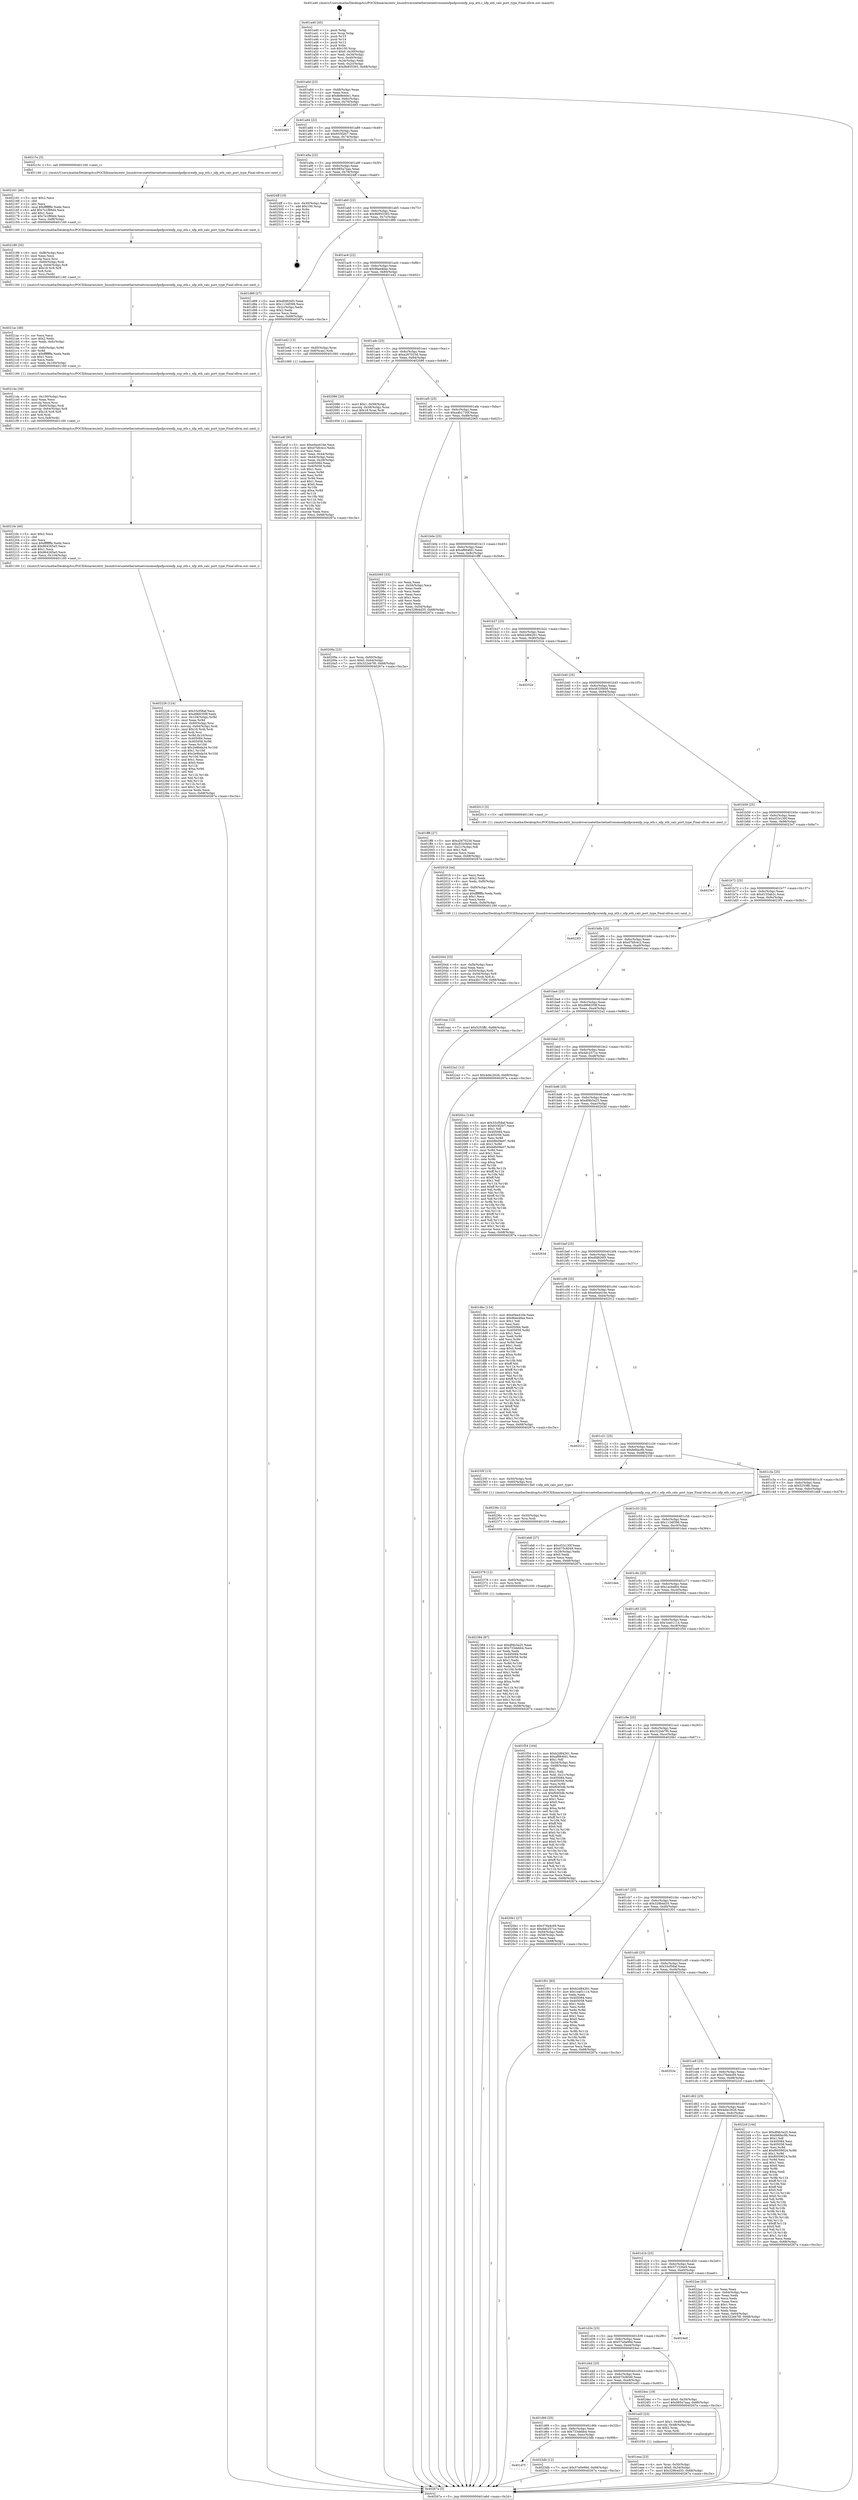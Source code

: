 digraph "0x401a40" {
  label = "0x401a40 (/mnt/c/Users/mathe/Desktop/tcc/POCII/binaries/extr_linuxdriversnetethernetnetronomenfpnfpcorenfp_nsp_eth.c_nfp_eth_calc_port_type_Final-ollvm.out::main(0))"
  labelloc = "t"
  node[shape=record]

  Entry [label="",width=0.3,height=0.3,shape=circle,fillcolor=black,style=filled]
  "0x401a6d" [label="{
     0x401a6d [23]\l
     | [instrs]\l
     &nbsp;&nbsp;0x401a6d \<+3\>: mov -0x68(%rbp),%eax\l
     &nbsp;&nbsp;0x401a70 \<+2\>: mov %eax,%ecx\l
     &nbsp;&nbsp;0x401a72 \<+6\>: sub $0x8e9e40e1,%ecx\l
     &nbsp;&nbsp;0x401a78 \<+3\>: mov %eax,-0x6c(%rbp)\l
     &nbsp;&nbsp;0x401a7b \<+3\>: mov %ecx,-0x70(%rbp)\l
     &nbsp;&nbsp;0x401a7e \<+6\>: je 0000000000402483 \<main+0xa43\>\l
  }"]
  "0x402483" [label="{
     0x402483\l
  }", style=dashed]
  "0x401a84" [label="{
     0x401a84 [22]\l
     | [instrs]\l
     &nbsp;&nbsp;0x401a84 \<+5\>: jmp 0000000000401a89 \<main+0x49\>\l
     &nbsp;&nbsp;0x401a89 \<+3\>: mov -0x6c(%rbp),%eax\l
     &nbsp;&nbsp;0x401a8c \<+5\>: sub $0x933f2fc7,%eax\l
     &nbsp;&nbsp;0x401a91 \<+3\>: mov %eax,-0x74(%rbp)\l
     &nbsp;&nbsp;0x401a94 \<+6\>: je 000000000040215c \<main+0x71c\>\l
  }"]
  Exit [label="",width=0.3,height=0.3,shape=circle,fillcolor=black,style=filled,peripheries=2]
  "0x40215c" [label="{
     0x40215c [5]\l
     | [instrs]\l
     &nbsp;&nbsp;0x40215c \<+5\>: call 0000000000401160 \<next_i\>\l
     | [calls]\l
     &nbsp;&nbsp;0x401160 \{1\} (/mnt/c/Users/mathe/Desktop/tcc/POCII/binaries/extr_linuxdriversnetethernetnetronomenfpnfpcorenfp_nsp_eth.c_nfp_eth_calc_port_type_Final-ollvm.out::next_i)\l
  }"]
  "0x401a9a" [label="{
     0x401a9a [22]\l
     | [instrs]\l
     &nbsp;&nbsp;0x401a9a \<+5\>: jmp 0000000000401a9f \<main+0x5f\>\l
     &nbsp;&nbsp;0x401a9f \<+3\>: mov -0x6c(%rbp),%eax\l
     &nbsp;&nbsp;0x401aa2 \<+5\>: sub $0x985a7aaa,%eax\l
     &nbsp;&nbsp;0x401aa7 \<+3\>: mov %eax,-0x78(%rbp)\l
     &nbsp;&nbsp;0x401aaa \<+6\>: je 00000000004024ff \<main+0xabf\>\l
  }"]
  "0x401d7f" [label="{
     0x401d7f\l
  }", style=dashed]
  "0x4024ff" [label="{
     0x4024ff [19]\l
     | [instrs]\l
     &nbsp;&nbsp;0x4024ff \<+3\>: mov -0x30(%rbp),%eax\l
     &nbsp;&nbsp;0x402502 \<+7\>: add $0x100,%rsp\l
     &nbsp;&nbsp;0x402509 \<+1\>: pop %rbx\l
     &nbsp;&nbsp;0x40250a \<+2\>: pop %r12\l
     &nbsp;&nbsp;0x40250c \<+2\>: pop %r14\l
     &nbsp;&nbsp;0x40250e \<+2\>: pop %r15\l
     &nbsp;&nbsp;0x402510 \<+1\>: pop %rbp\l
     &nbsp;&nbsp;0x402511 \<+1\>: ret\l
  }"]
  "0x401ab0" [label="{
     0x401ab0 [22]\l
     | [instrs]\l
     &nbsp;&nbsp;0x401ab0 \<+5\>: jmp 0000000000401ab5 \<main+0x75\>\l
     &nbsp;&nbsp;0x401ab5 \<+3\>: mov -0x6c(%rbp),%eax\l
     &nbsp;&nbsp;0x401ab8 \<+5\>: sub $0x9b855393,%eax\l
     &nbsp;&nbsp;0x401abd \<+3\>: mov %eax,-0x7c(%rbp)\l
     &nbsp;&nbsp;0x401ac0 \<+6\>: je 0000000000401d89 \<main+0x349\>\l
  }"]
  "0x4023db" [label="{
     0x4023db [12]\l
     | [instrs]\l
     &nbsp;&nbsp;0x4023db \<+7\>: movl $0x57e0e99d,-0x68(%rbp)\l
     &nbsp;&nbsp;0x4023e2 \<+5\>: jmp 000000000040267a \<main+0xc3a\>\l
  }"]
  "0x401d89" [label="{
     0x401d89 [27]\l
     | [instrs]\l
     &nbsp;&nbsp;0x401d89 \<+5\>: mov $0xdfd826f3,%eax\l
     &nbsp;&nbsp;0x401d8e \<+5\>: mov $0x1134f396,%ecx\l
     &nbsp;&nbsp;0x401d93 \<+3\>: mov -0x2c(%rbp),%edx\l
     &nbsp;&nbsp;0x401d96 \<+3\>: cmp $0x2,%edx\l
     &nbsp;&nbsp;0x401d99 \<+3\>: cmovne %ecx,%eax\l
     &nbsp;&nbsp;0x401d9c \<+3\>: mov %eax,-0x68(%rbp)\l
     &nbsp;&nbsp;0x401d9f \<+5\>: jmp 000000000040267a \<main+0xc3a\>\l
  }"]
  "0x401ac6" [label="{
     0x401ac6 [22]\l
     | [instrs]\l
     &nbsp;&nbsp;0x401ac6 \<+5\>: jmp 0000000000401acb \<main+0x8b\>\l
     &nbsp;&nbsp;0x401acb \<+3\>: mov -0x6c(%rbp),%eax\l
     &nbsp;&nbsp;0x401ace \<+5\>: sub $0x9bee4faa,%eax\l
     &nbsp;&nbsp;0x401ad3 \<+3\>: mov %eax,-0x80(%rbp)\l
     &nbsp;&nbsp;0x401ad6 \<+6\>: je 0000000000401e42 \<main+0x402\>\l
  }"]
  "0x40267a" [label="{
     0x40267a [5]\l
     | [instrs]\l
     &nbsp;&nbsp;0x40267a \<+5\>: jmp 0000000000401a6d \<main+0x2d\>\l
  }"]
  "0x401a40" [label="{
     0x401a40 [45]\l
     | [instrs]\l
     &nbsp;&nbsp;0x401a40 \<+1\>: push %rbp\l
     &nbsp;&nbsp;0x401a41 \<+3\>: mov %rsp,%rbp\l
     &nbsp;&nbsp;0x401a44 \<+2\>: push %r15\l
     &nbsp;&nbsp;0x401a46 \<+2\>: push %r14\l
     &nbsp;&nbsp;0x401a48 \<+2\>: push %r12\l
     &nbsp;&nbsp;0x401a4a \<+1\>: push %rbx\l
     &nbsp;&nbsp;0x401a4b \<+7\>: sub $0x100,%rsp\l
     &nbsp;&nbsp;0x401a52 \<+7\>: movl $0x0,-0x30(%rbp)\l
     &nbsp;&nbsp;0x401a59 \<+3\>: mov %edi,-0x34(%rbp)\l
     &nbsp;&nbsp;0x401a5c \<+4\>: mov %rsi,-0x40(%rbp)\l
     &nbsp;&nbsp;0x401a60 \<+3\>: mov -0x34(%rbp),%edi\l
     &nbsp;&nbsp;0x401a63 \<+3\>: mov %edi,-0x2c(%rbp)\l
     &nbsp;&nbsp;0x401a66 \<+7\>: movl $0x9b855393,-0x68(%rbp)\l
  }"]
  "0x402384" [label="{
     0x402384 [87]\l
     | [instrs]\l
     &nbsp;&nbsp;0x402384 \<+5\>: mov $0xdf4b3a25,%eax\l
     &nbsp;&nbsp;0x402389 \<+5\>: mov $0x733debb4,%ecx\l
     &nbsp;&nbsp;0x40238e \<+2\>: xor %edx,%edx\l
     &nbsp;&nbsp;0x402390 \<+8\>: mov 0x405084,%r8d\l
     &nbsp;&nbsp;0x402398 \<+8\>: mov 0x405058,%r9d\l
     &nbsp;&nbsp;0x4023a0 \<+3\>: sub $0x1,%edx\l
     &nbsp;&nbsp;0x4023a3 \<+3\>: mov %r8d,%r10d\l
     &nbsp;&nbsp;0x4023a6 \<+3\>: add %edx,%r10d\l
     &nbsp;&nbsp;0x4023a9 \<+4\>: imul %r10d,%r8d\l
     &nbsp;&nbsp;0x4023ad \<+4\>: and $0x1,%r8d\l
     &nbsp;&nbsp;0x4023b1 \<+4\>: cmp $0x0,%r8d\l
     &nbsp;&nbsp;0x4023b5 \<+4\>: sete %r11b\l
     &nbsp;&nbsp;0x4023b9 \<+4\>: cmp $0xa,%r9d\l
     &nbsp;&nbsp;0x4023bd \<+3\>: setl %bl\l
     &nbsp;&nbsp;0x4023c0 \<+3\>: mov %r11b,%r14b\l
     &nbsp;&nbsp;0x4023c3 \<+3\>: and %bl,%r14b\l
     &nbsp;&nbsp;0x4023c6 \<+3\>: xor %bl,%r11b\l
     &nbsp;&nbsp;0x4023c9 \<+3\>: or %r11b,%r14b\l
     &nbsp;&nbsp;0x4023cc \<+4\>: test $0x1,%r14b\l
     &nbsp;&nbsp;0x4023d0 \<+3\>: cmovne %ecx,%eax\l
     &nbsp;&nbsp;0x4023d3 \<+3\>: mov %eax,-0x68(%rbp)\l
     &nbsp;&nbsp;0x4023d6 \<+5\>: jmp 000000000040267a \<main+0xc3a\>\l
  }"]
  "0x401e42" [label="{
     0x401e42 [13]\l
     | [instrs]\l
     &nbsp;&nbsp;0x401e42 \<+4\>: mov -0x40(%rbp),%rax\l
     &nbsp;&nbsp;0x401e46 \<+4\>: mov 0x8(%rax),%rdi\l
     &nbsp;&nbsp;0x401e4a \<+5\>: call 0000000000401060 \<atoi@plt\>\l
     | [calls]\l
     &nbsp;&nbsp;0x401060 \{1\} (unknown)\l
  }"]
  "0x401adc" [label="{
     0x401adc [25]\l
     | [instrs]\l
     &nbsp;&nbsp;0x401adc \<+5\>: jmp 0000000000401ae1 \<main+0xa1\>\l
     &nbsp;&nbsp;0x401ae1 \<+3\>: mov -0x6c(%rbp),%eax\l
     &nbsp;&nbsp;0x401ae4 \<+5\>: sub $0xa267023d,%eax\l
     &nbsp;&nbsp;0x401ae9 \<+6\>: mov %eax,-0x84(%rbp)\l
     &nbsp;&nbsp;0x401aef \<+6\>: je 0000000000402086 \<main+0x646\>\l
  }"]
  "0x402378" [label="{
     0x402378 [12]\l
     | [instrs]\l
     &nbsp;&nbsp;0x402378 \<+4\>: mov -0x60(%rbp),%rsi\l
     &nbsp;&nbsp;0x40237c \<+3\>: mov %rsi,%rdi\l
     &nbsp;&nbsp;0x40237f \<+5\>: call 0000000000401030 \<free@plt\>\l
     | [calls]\l
     &nbsp;&nbsp;0x401030 \{1\} (unknown)\l
  }"]
  "0x402086" [label="{
     0x402086 [20]\l
     | [instrs]\l
     &nbsp;&nbsp;0x402086 \<+7\>: movl $0x1,-0x58(%rbp)\l
     &nbsp;&nbsp;0x40208d \<+4\>: movslq -0x58(%rbp),%rax\l
     &nbsp;&nbsp;0x402091 \<+4\>: imul $0x18,%rax,%rdi\l
     &nbsp;&nbsp;0x402095 \<+5\>: call 0000000000401050 \<malloc@plt\>\l
     | [calls]\l
     &nbsp;&nbsp;0x401050 \{1\} (unknown)\l
  }"]
  "0x401af5" [label="{
     0x401af5 [25]\l
     | [instrs]\l
     &nbsp;&nbsp;0x401af5 \<+5\>: jmp 0000000000401afa \<main+0xba\>\l
     &nbsp;&nbsp;0x401afa \<+3\>: mov -0x6c(%rbp),%eax\l
     &nbsp;&nbsp;0x401afd \<+5\>: sub $0xa4b1730f,%eax\l
     &nbsp;&nbsp;0x401b02 \<+6\>: mov %eax,-0x88(%rbp)\l
     &nbsp;&nbsp;0x401b08 \<+6\>: je 0000000000402065 \<main+0x625\>\l
  }"]
  "0x40236c" [label="{
     0x40236c [12]\l
     | [instrs]\l
     &nbsp;&nbsp;0x40236c \<+4\>: mov -0x50(%rbp),%rsi\l
     &nbsp;&nbsp;0x402370 \<+3\>: mov %rsi,%rdi\l
     &nbsp;&nbsp;0x402373 \<+5\>: call 0000000000401030 \<free@plt\>\l
     | [calls]\l
     &nbsp;&nbsp;0x401030 \{1\} (unknown)\l
  }"]
  "0x402065" [label="{
     0x402065 [33]\l
     | [instrs]\l
     &nbsp;&nbsp;0x402065 \<+2\>: xor %eax,%eax\l
     &nbsp;&nbsp;0x402067 \<+3\>: mov -0x54(%rbp),%ecx\l
     &nbsp;&nbsp;0x40206a \<+2\>: mov %eax,%edx\l
     &nbsp;&nbsp;0x40206c \<+2\>: sub %ecx,%edx\l
     &nbsp;&nbsp;0x40206e \<+2\>: mov %eax,%ecx\l
     &nbsp;&nbsp;0x402070 \<+3\>: sub $0x1,%ecx\l
     &nbsp;&nbsp;0x402073 \<+2\>: add %ecx,%edx\l
     &nbsp;&nbsp;0x402075 \<+2\>: sub %edx,%eax\l
     &nbsp;&nbsp;0x402077 \<+3\>: mov %eax,-0x54(%rbp)\l
     &nbsp;&nbsp;0x40207a \<+7\>: movl $0x329b4d35,-0x68(%rbp)\l
     &nbsp;&nbsp;0x402081 \<+5\>: jmp 000000000040267a \<main+0xc3a\>\l
  }"]
  "0x401b0e" [label="{
     0x401b0e [25]\l
     | [instrs]\l
     &nbsp;&nbsp;0x401b0e \<+5\>: jmp 0000000000401b13 \<main+0xd3\>\l
     &nbsp;&nbsp;0x401b13 \<+3\>: mov -0x6c(%rbp),%eax\l
     &nbsp;&nbsp;0x401b16 \<+5\>: sub $0xaf664fd1,%eax\l
     &nbsp;&nbsp;0x401b1b \<+6\>: mov %eax,-0x8c(%rbp)\l
     &nbsp;&nbsp;0x401b21 \<+6\>: je 0000000000401ff8 \<main+0x5b8\>\l
  }"]
  "0x402226" [label="{
     0x402226 [124]\l
     | [instrs]\l
     &nbsp;&nbsp;0x402226 \<+5\>: mov $0x33cf58af,%ecx\l
     &nbsp;&nbsp;0x40222b \<+5\>: mov $0xd966359f,%edx\l
     &nbsp;&nbsp;0x402230 \<+7\>: mov -0x104(%rbp),%r9d\l
     &nbsp;&nbsp;0x402237 \<+4\>: imul %eax,%r9d\l
     &nbsp;&nbsp;0x40223b \<+4\>: mov -0x60(%rbp),%rsi\l
     &nbsp;&nbsp;0x40223f \<+4\>: movslq -0x64(%rbp),%rdi\l
     &nbsp;&nbsp;0x402243 \<+4\>: imul $0x18,%rdi,%rdi\l
     &nbsp;&nbsp;0x402247 \<+3\>: add %rdi,%rsi\l
     &nbsp;&nbsp;0x40224a \<+4\>: mov %r9d,0x10(%rsi)\l
     &nbsp;&nbsp;0x40224e \<+7\>: mov 0x405084,%eax\l
     &nbsp;&nbsp;0x402255 \<+8\>: mov 0x405058,%r9d\l
     &nbsp;&nbsp;0x40225d \<+3\>: mov %eax,%r10d\l
     &nbsp;&nbsp;0x402260 \<+7\>: sub $0x2e9bda34,%r10d\l
     &nbsp;&nbsp;0x402267 \<+4\>: sub $0x1,%r10d\l
     &nbsp;&nbsp;0x40226b \<+7\>: add $0x2e9bda34,%r10d\l
     &nbsp;&nbsp;0x402272 \<+4\>: imul %r10d,%eax\l
     &nbsp;&nbsp;0x402276 \<+3\>: and $0x1,%eax\l
     &nbsp;&nbsp;0x402279 \<+3\>: cmp $0x0,%eax\l
     &nbsp;&nbsp;0x40227c \<+4\>: sete %r11b\l
     &nbsp;&nbsp;0x402280 \<+4\>: cmp $0xa,%r9d\l
     &nbsp;&nbsp;0x402284 \<+3\>: setl %bl\l
     &nbsp;&nbsp;0x402287 \<+3\>: mov %r11b,%r14b\l
     &nbsp;&nbsp;0x40228a \<+3\>: and %bl,%r14b\l
     &nbsp;&nbsp;0x40228d \<+3\>: xor %bl,%r11b\l
     &nbsp;&nbsp;0x402290 \<+3\>: or %r11b,%r14b\l
     &nbsp;&nbsp;0x402293 \<+4\>: test $0x1,%r14b\l
     &nbsp;&nbsp;0x402297 \<+3\>: cmovne %edx,%ecx\l
     &nbsp;&nbsp;0x40229a \<+3\>: mov %ecx,-0x68(%rbp)\l
     &nbsp;&nbsp;0x40229d \<+5\>: jmp 000000000040267a \<main+0xc3a\>\l
  }"]
  "0x401ff8" [label="{
     0x401ff8 [27]\l
     | [instrs]\l
     &nbsp;&nbsp;0x401ff8 \<+5\>: mov $0xa267023d,%eax\l
     &nbsp;&nbsp;0x401ffd \<+5\>: mov $0xc8320b0d,%ecx\l
     &nbsp;&nbsp;0x402002 \<+3\>: mov -0x21(%rbp),%dl\l
     &nbsp;&nbsp;0x402005 \<+3\>: test $0x1,%dl\l
     &nbsp;&nbsp;0x402008 \<+3\>: cmovne %ecx,%eax\l
     &nbsp;&nbsp;0x40200b \<+3\>: mov %eax,-0x68(%rbp)\l
     &nbsp;&nbsp;0x40200e \<+5\>: jmp 000000000040267a \<main+0xc3a\>\l
  }"]
  "0x401b27" [label="{
     0x401b27 [25]\l
     | [instrs]\l
     &nbsp;&nbsp;0x401b27 \<+5\>: jmp 0000000000401b2c \<main+0xec\>\l
     &nbsp;&nbsp;0x401b2c \<+3\>: mov -0x6c(%rbp),%eax\l
     &nbsp;&nbsp;0x401b2f \<+5\>: sub $0xb2d84261,%eax\l
     &nbsp;&nbsp;0x401b34 \<+6\>: mov %eax,-0x90(%rbp)\l
     &nbsp;&nbsp;0x401b3a \<+6\>: je 000000000040252e \<main+0xaee\>\l
  }"]
  "0x4021fe" [label="{
     0x4021fe [40]\l
     | [instrs]\l
     &nbsp;&nbsp;0x4021fe \<+5\>: mov $0x2,%ecx\l
     &nbsp;&nbsp;0x402203 \<+1\>: cltd\l
     &nbsp;&nbsp;0x402204 \<+2\>: idiv %ecx\l
     &nbsp;&nbsp;0x402206 \<+6\>: imul $0xfffffffe,%edx,%ecx\l
     &nbsp;&nbsp;0x40220c \<+6\>: add $0x964265a5,%ecx\l
     &nbsp;&nbsp;0x402212 \<+3\>: add $0x1,%ecx\l
     &nbsp;&nbsp;0x402215 \<+6\>: sub $0x964265a5,%ecx\l
     &nbsp;&nbsp;0x40221b \<+6\>: mov %ecx,-0x104(%rbp)\l
     &nbsp;&nbsp;0x402221 \<+5\>: call 0000000000401160 \<next_i\>\l
     | [calls]\l
     &nbsp;&nbsp;0x401160 \{1\} (/mnt/c/Users/mathe/Desktop/tcc/POCII/binaries/extr_linuxdriversnetethernetnetronomenfpnfpcorenfp_nsp_eth.c_nfp_eth_calc_port_type_Final-ollvm.out::next_i)\l
  }"]
  "0x40252e" [label="{
     0x40252e\l
  }", style=dashed]
  "0x401b40" [label="{
     0x401b40 [25]\l
     | [instrs]\l
     &nbsp;&nbsp;0x401b40 \<+5\>: jmp 0000000000401b45 \<main+0x105\>\l
     &nbsp;&nbsp;0x401b45 \<+3\>: mov -0x6c(%rbp),%eax\l
     &nbsp;&nbsp;0x401b48 \<+5\>: sub $0xc8320b0d,%eax\l
     &nbsp;&nbsp;0x401b4d \<+6\>: mov %eax,-0x94(%rbp)\l
     &nbsp;&nbsp;0x401b53 \<+6\>: je 0000000000402013 \<main+0x5d3\>\l
  }"]
  "0x4021da" [label="{
     0x4021da [36]\l
     | [instrs]\l
     &nbsp;&nbsp;0x4021da \<+6\>: mov -0x100(%rbp),%ecx\l
     &nbsp;&nbsp;0x4021e0 \<+3\>: imul %eax,%ecx\l
     &nbsp;&nbsp;0x4021e3 \<+3\>: movslq %ecx,%rsi\l
     &nbsp;&nbsp;0x4021e6 \<+4\>: mov -0x60(%rbp),%rdi\l
     &nbsp;&nbsp;0x4021ea \<+4\>: movslq -0x64(%rbp),%r8\l
     &nbsp;&nbsp;0x4021ee \<+4\>: imul $0x18,%r8,%r8\l
     &nbsp;&nbsp;0x4021f2 \<+3\>: add %r8,%rdi\l
     &nbsp;&nbsp;0x4021f5 \<+4\>: mov %rsi,0x8(%rdi)\l
     &nbsp;&nbsp;0x4021f9 \<+5\>: call 0000000000401160 \<next_i\>\l
     | [calls]\l
     &nbsp;&nbsp;0x401160 \{1\} (/mnt/c/Users/mathe/Desktop/tcc/POCII/binaries/extr_linuxdriversnetethernetnetronomenfpnfpcorenfp_nsp_eth.c_nfp_eth_calc_port_type_Final-ollvm.out::next_i)\l
  }"]
  "0x402013" [label="{
     0x402013 [5]\l
     | [instrs]\l
     &nbsp;&nbsp;0x402013 \<+5\>: call 0000000000401160 \<next_i\>\l
     | [calls]\l
     &nbsp;&nbsp;0x401160 \{1\} (/mnt/c/Users/mathe/Desktop/tcc/POCII/binaries/extr_linuxdriversnetethernetnetronomenfpnfpcorenfp_nsp_eth.c_nfp_eth_calc_port_type_Final-ollvm.out::next_i)\l
  }"]
  "0x401b59" [label="{
     0x401b59 [25]\l
     | [instrs]\l
     &nbsp;&nbsp;0x401b59 \<+5\>: jmp 0000000000401b5e \<main+0x11e\>\l
     &nbsp;&nbsp;0x401b5e \<+3\>: mov -0x6c(%rbp),%eax\l
     &nbsp;&nbsp;0x401b61 \<+5\>: sub $0xcf1b130f,%eax\l
     &nbsp;&nbsp;0x401b66 \<+6\>: mov %eax,-0x98(%rbp)\l
     &nbsp;&nbsp;0x401b6c \<+6\>: je 00000000004023e7 \<main+0x9a7\>\l
  }"]
  "0x4021ac" [label="{
     0x4021ac [46]\l
     | [instrs]\l
     &nbsp;&nbsp;0x4021ac \<+2\>: xor %ecx,%ecx\l
     &nbsp;&nbsp;0x4021ae \<+5\>: mov $0x2,%edx\l
     &nbsp;&nbsp;0x4021b3 \<+6\>: mov %edx,-0xfc(%rbp)\l
     &nbsp;&nbsp;0x4021b9 \<+1\>: cltd\l
     &nbsp;&nbsp;0x4021ba \<+7\>: mov -0xfc(%rbp),%r9d\l
     &nbsp;&nbsp;0x4021c1 \<+3\>: idiv %r9d\l
     &nbsp;&nbsp;0x4021c4 \<+6\>: imul $0xfffffffe,%edx,%edx\l
     &nbsp;&nbsp;0x4021ca \<+3\>: sub $0x1,%ecx\l
     &nbsp;&nbsp;0x4021cd \<+2\>: sub %ecx,%edx\l
     &nbsp;&nbsp;0x4021cf \<+6\>: mov %edx,-0x100(%rbp)\l
     &nbsp;&nbsp;0x4021d5 \<+5\>: call 0000000000401160 \<next_i\>\l
     | [calls]\l
     &nbsp;&nbsp;0x401160 \{1\} (/mnt/c/Users/mathe/Desktop/tcc/POCII/binaries/extr_linuxdriversnetethernetnetronomenfpnfpcorenfp_nsp_eth.c_nfp_eth_calc_port_type_Final-ollvm.out::next_i)\l
  }"]
  "0x4023e7" [label="{
     0x4023e7\l
  }", style=dashed]
  "0x401b72" [label="{
     0x401b72 [25]\l
     | [instrs]\l
     &nbsp;&nbsp;0x401b72 \<+5\>: jmp 0000000000401b77 \<main+0x137\>\l
     &nbsp;&nbsp;0x401b77 \<+3\>: mov -0x6c(%rbp),%eax\l
     &nbsp;&nbsp;0x401b7a \<+5\>: sub $0xd155ab2c,%eax\l
     &nbsp;&nbsp;0x401b7f \<+6\>: mov %eax,-0x9c(%rbp)\l
     &nbsp;&nbsp;0x401b85 \<+6\>: je 00000000004023f3 \<main+0x9b3\>\l
  }"]
  "0x402189" [label="{
     0x402189 [35]\l
     | [instrs]\l
     &nbsp;&nbsp;0x402189 \<+6\>: mov -0xf8(%rbp),%ecx\l
     &nbsp;&nbsp;0x40218f \<+3\>: imul %eax,%ecx\l
     &nbsp;&nbsp;0x402192 \<+3\>: movslq %ecx,%rsi\l
     &nbsp;&nbsp;0x402195 \<+4\>: mov -0x60(%rbp),%rdi\l
     &nbsp;&nbsp;0x402199 \<+4\>: movslq -0x64(%rbp),%r8\l
     &nbsp;&nbsp;0x40219d \<+4\>: imul $0x18,%r8,%r8\l
     &nbsp;&nbsp;0x4021a1 \<+3\>: add %r8,%rdi\l
     &nbsp;&nbsp;0x4021a4 \<+3\>: mov %rsi,(%rdi)\l
     &nbsp;&nbsp;0x4021a7 \<+5\>: call 0000000000401160 \<next_i\>\l
     | [calls]\l
     &nbsp;&nbsp;0x401160 \{1\} (/mnt/c/Users/mathe/Desktop/tcc/POCII/binaries/extr_linuxdriversnetethernetnetronomenfpnfpcorenfp_nsp_eth.c_nfp_eth_calc_port_type_Final-ollvm.out::next_i)\l
  }"]
  "0x4023f3" [label="{
     0x4023f3\l
  }", style=dashed]
  "0x401b8b" [label="{
     0x401b8b [25]\l
     | [instrs]\l
     &nbsp;&nbsp;0x401b8b \<+5\>: jmp 0000000000401b90 \<main+0x150\>\l
     &nbsp;&nbsp;0x401b90 \<+3\>: mov -0x6c(%rbp),%eax\l
     &nbsp;&nbsp;0x401b93 \<+5\>: sub $0xd7bfc4c2,%eax\l
     &nbsp;&nbsp;0x401b98 \<+6\>: mov %eax,-0xa0(%rbp)\l
     &nbsp;&nbsp;0x401b9e \<+6\>: je 0000000000401eac \<main+0x46c\>\l
  }"]
  "0x402161" [label="{
     0x402161 [40]\l
     | [instrs]\l
     &nbsp;&nbsp;0x402161 \<+5\>: mov $0x2,%ecx\l
     &nbsp;&nbsp;0x402166 \<+1\>: cltd\l
     &nbsp;&nbsp;0x402167 \<+2\>: idiv %ecx\l
     &nbsp;&nbsp;0x402169 \<+6\>: imul $0xfffffffe,%edx,%ecx\l
     &nbsp;&nbsp;0x40216f \<+6\>: add $0x7e1f89d4,%ecx\l
     &nbsp;&nbsp;0x402175 \<+3\>: add $0x1,%ecx\l
     &nbsp;&nbsp;0x402178 \<+6\>: sub $0x7e1f89d4,%ecx\l
     &nbsp;&nbsp;0x40217e \<+6\>: mov %ecx,-0xf8(%rbp)\l
     &nbsp;&nbsp;0x402184 \<+5\>: call 0000000000401160 \<next_i\>\l
     | [calls]\l
     &nbsp;&nbsp;0x401160 \{1\} (/mnt/c/Users/mathe/Desktop/tcc/POCII/binaries/extr_linuxdriversnetethernetnetronomenfpnfpcorenfp_nsp_eth.c_nfp_eth_calc_port_type_Final-ollvm.out::next_i)\l
  }"]
  "0x401eac" [label="{
     0x401eac [12]\l
     | [instrs]\l
     &nbsp;&nbsp;0x401eac \<+7\>: movl $0x5253ffc,-0x68(%rbp)\l
     &nbsp;&nbsp;0x401eb3 \<+5\>: jmp 000000000040267a \<main+0xc3a\>\l
  }"]
  "0x401ba4" [label="{
     0x401ba4 [25]\l
     | [instrs]\l
     &nbsp;&nbsp;0x401ba4 \<+5\>: jmp 0000000000401ba9 \<main+0x169\>\l
     &nbsp;&nbsp;0x401ba9 \<+3\>: mov -0x6c(%rbp),%eax\l
     &nbsp;&nbsp;0x401bac \<+5\>: sub $0xd966359f,%eax\l
     &nbsp;&nbsp;0x401bb1 \<+6\>: mov %eax,-0xa4(%rbp)\l
     &nbsp;&nbsp;0x401bb7 \<+6\>: je 00000000004022a2 \<main+0x862\>\l
  }"]
  "0x40209a" [label="{
     0x40209a [23]\l
     | [instrs]\l
     &nbsp;&nbsp;0x40209a \<+4\>: mov %rax,-0x60(%rbp)\l
     &nbsp;&nbsp;0x40209e \<+7\>: movl $0x0,-0x64(%rbp)\l
     &nbsp;&nbsp;0x4020a5 \<+7\>: movl $0x322eb7f0,-0x68(%rbp)\l
     &nbsp;&nbsp;0x4020ac \<+5\>: jmp 000000000040267a \<main+0xc3a\>\l
  }"]
  "0x4022a2" [label="{
     0x4022a2 [12]\l
     | [instrs]\l
     &nbsp;&nbsp;0x4022a2 \<+7\>: movl $0x4d4c2626,-0x68(%rbp)\l
     &nbsp;&nbsp;0x4022a9 \<+5\>: jmp 000000000040267a \<main+0xc3a\>\l
  }"]
  "0x401bbd" [label="{
     0x401bbd [25]\l
     | [instrs]\l
     &nbsp;&nbsp;0x401bbd \<+5\>: jmp 0000000000401bc2 \<main+0x182\>\l
     &nbsp;&nbsp;0x401bc2 \<+3\>: mov -0x6c(%rbp),%eax\l
     &nbsp;&nbsp;0x401bc5 \<+5\>: sub $0xddc2571e,%eax\l
     &nbsp;&nbsp;0x401bca \<+6\>: mov %eax,-0xa8(%rbp)\l
     &nbsp;&nbsp;0x401bd0 \<+6\>: je 00000000004020cc \<main+0x68c\>\l
  }"]
  "0x402044" [label="{
     0x402044 [33]\l
     | [instrs]\l
     &nbsp;&nbsp;0x402044 \<+6\>: mov -0xf4(%rbp),%ecx\l
     &nbsp;&nbsp;0x40204a \<+3\>: imul %eax,%ecx\l
     &nbsp;&nbsp;0x40204d \<+4\>: mov -0x50(%rbp),%rdi\l
     &nbsp;&nbsp;0x402051 \<+4\>: movslq -0x54(%rbp),%r8\l
     &nbsp;&nbsp;0x402055 \<+4\>: mov %ecx,(%rdi,%r8,4)\l
     &nbsp;&nbsp;0x402059 \<+7\>: movl $0xa4b1730f,-0x68(%rbp)\l
     &nbsp;&nbsp;0x402060 \<+5\>: jmp 000000000040267a \<main+0xc3a\>\l
  }"]
  "0x4020cc" [label="{
     0x4020cc [144]\l
     | [instrs]\l
     &nbsp;&nbsp;0x4020cc \<+5\>: mov $0x33cf58af,%eax\l
     &nbsp;&nbsp;0x4020d1 \<+5\>: mov $0x933f2fc7,%ecx\l
     &nbsp;&nbsp;0x4020d6 \<+2\>: mov $0x1,%dl\l
     &nbsp;&nbsp;0x4020d8 \<+7\>: mov 0x405084,%esi\l
     &nbsp;&nbsp;0x4020df \<+7\>: mov 0x405058,%edi\l
     &nbsp;&nbsp;0x4020e6 \<+3\>: mov %esi,%r8d\l
     &nbsp;&nbsp;0x4020e9 \<+7\>: sub $0xb8b09e07,%r8d\l
     &nbsp;&nbsp;0x4020f0 \<+4\>: sub $0x1,%r8d\l
     &nbsp;&nbsp;0x4020f4 \<+7\>: add $0xb8b09e07,%r8d\l
     &nbsp;&nbsp;0x4020fb \<+4\>: imul %r8d,%esi\l
     &nbsp;&nbsp;0x4020ff \<+3\>: and $0x1,%esi\l
     &nbsp;&nbsp;0x402102 \<+3\>: cmp $0x0,%esi\l
     &nbsp;&nbsp;0x402105 \<+4\>: sete %r9b\l
     &nbsp;&nbsp;0x402109 \<+3\>: cmp $0xa,%edi\l
     &nbsp;&nbsp;0x40210c \<+4\>: setl %r10b\l
     &nbsp;&nbsp;0x402110 \<+3\>: mov %r9b,%r11b\l
     &nbsp;&nbsp;0x402113 \<+4\>: xor $0xff,%r11b\l
     &nbsp;&nbsp;0x402117 \<+3\>: mov %r10b,%bl\l
     &nbsp;&nbsp;0x40211a \<+3\>: xor $0xff,%bl\l
     &nbsp;&nbsp;0x40211d \<+3\>: xor $0x1,%dl\l
     &nbsp;&nbsp;0x402120 \<+3\>: mov %r11b,%r14b\l
     &nbsp;&nbsp;0x402123 \<+4\>: and $0xff,%r14b\l
     &nbsp;&nbsp;0x402127 \<+3\>: and %dl,%r9b\l
     &nbsp;&nbsp;0x40212a \<+3\>: mov %bl,%r15b\l
     &nbsp;&nbsp;0x40212d \<+4\>: and $0xff,%r15b\l
     &nbsp;&nbsp;0x402131 \<+3\>: and %dl,%r10b\l
     &nbsp;&nbsp;0x402134 \<+3\>: or %r9b,%r14b\l
     &nbsp;&nbsp;0x402137 \<+3\>: or %r10b,%r15b\l
     &nbsp;&nbsp;0x40213a \<+3\>: xor %r15b,%r14b\l
     &nbsp;&nbsp;0x40213d \<+3\>: or %bl,%r11b\l
     &nbsp;&nbsp;0x402140 \<+4\>: xor $0xff,%r11b\l
     &nbsp;&nbsp;0x402144 \<+3\>: or $0x1,%dl\l
     &nbsp;&nbsp;0x402147 \<+3\>: and %dl,%r11b\l
     &nbsp;&nbsp;0x40214a \<+3\>: or %r11b,%r14b\l
     &nbsp;&nbsp;0x40214d \<+4\>: test $0x1,%r14b\l
     &nbsp;&nbsp;0x402151 \<+3\>: cmovne %ecx,%eax\l
     &nbsp;&nbsp;0x402154 \<+3\>: mov %eax,-0x68(%rbp)\l
     &nbsp;&nbsp;0x402157 \<+5\>: jmp 000000000040267a \<main+0xc3a\>\l
  }"]
  "0x401bd6" [label="{
     0x401bd6 [25]\l
     | [instrs]\l
     &nbsp;&nbsp;0x401bd6 \<+5\>: jmp 0000000000401bdb \<main+0x19b\>\l
     &nbsp;&nbsp;0x401bdb \<+3\>: mov -0x6c(%rbp),%eax\l
     &nbsp;&nbsp;0x401bde \<+5\>: sub $0xdf4b3a25,%eax\l
     &nbsp;&nbsp;0x401be3 \<+6\>: mov %eax,-0xac(%rbp)\l
     &nbsp;&nbsp;0x401be9 \<+6\>: je 000000000040263d \<main+0xbfd\>\l
  }"]
  "0x402018" [label="{
     0x402018 [44]\l
     | [instrs]\l
     &nbsp;&nbsp;0x402018 \<+2\>: xor %ecx,%ecx\l
     &nbsp;&nbsp;0x40201a \<+5\>: mov $0x2,%edx\l
     &nbsp;&nbsp;0x40201f \<+6\>: mov %edx,-0xf0(%rbp)\l
     &nbsp;&nbsp;0x402025 \<+1\>: cltd\l
     &nbsp;&nbsp;0x402026 \<+6\>: mov -0xf0(%rbp),%esi\l
     &nbsp;&nbsp;0x40202c \<+2\>: idiv %esi\l
     &nbsp;&nbsp;0x40202e \<+6\>: imul $0xfffffffe,%edx,%edx\l
     &nbsp;&nbsp;0x402034 \<+3\>: sub $0x1,%ecx\l
     &nbsp;&nbsp;0x402037 \<+2\>: sub %ecx,%edx\l
     &nbsp;&nbsp;0x402039 \<+6\>: mov %edx,-0xf4(%rbp)\l
     &nbsp;&nbsp;0x40203f \<+5\>: call 0000000000401160 \<next_i\>\l
     | [calls]\l
     &nbsp;&nbsp;0x401160 \{1\} (/mnt/c/Users/mathe/Desktop/tcc/POCII/binaries/extr_linuxdriversnetethernetnetronomenfpnfpcorenfp_nsp_eth.c_nfp_eth_calc_port_type_Final-ollvm.out::next_i)\l
  }"]
  "0x40263d" [label="{
     0x40263d\l
  }", style=dashed]
  "0x401bef" [label="{
     0x401bef [25]\l
     | [instrs]\l
     &nbsp;&nbsp;0x401bef \<+5\>: jmp 0000000000401bf4 \<main+0x1b4\>\l
     &nbsp;&nbsp;0x401bf4 \<+3\>: mov -0x6c(%rbp),%eax\l
     &nbsp;&nbsp;0x401bf7 \<+5\>: sub $0xdfd826f3,%eax\l
     &nbsp;&nbsp;0x401bfc \<+6\>: mov %eax,-0xb0(%rbp)\l
     &nbsp;&nbsp;0x401c02 \<+6\>: je 0000000000401dbc \<main+0x37c\>\l
  }"]
  "0x401eea" [label="{
     0x401eea [23]\l
     | [instrs]\l
     &nbsp;&nbsp;0x401eea \<+4\>: mov %rax,-0x50(%rbp)\l
     &nbsp;&nbsp;0x401eee \<+7\>: movl $0x0,-0x54(%rbp)\l
     &nbsp;&nbsp;0x401ef5 \<+7\>: movl $0x329b4d35,-0x68(%rbp)\l
     &nbsp;&nbsp;0x401efc \<+5\>: jmp 000000000040267a \<main+0xc3a\>\l
  }"]
  "0x401dbc" [label="{
     0x401dbc [134]\l
     | [instrs]\l
     &nbsp;&nbsp;0x401dbc \<+5\>: mov $0xe0ea416e,%eax\l
     &nbsp;&nbsp;0x401dc1 \<+5\>: mov $0x9bee4faa,%ecx\l
     &nbsp;&nbsp;0x401dc6 \<+2\>: mov $0x1,%dl\l
     &nbsp;&nbsp;0x401dc8 \<+2\>: xor %esi,%esi\l
     &nbsp;&nbsp;0x401dca \<+7\>: mov 0x405084,%edi\l
     &nbsp;&nbsp;0x401dd1 \<+8\>: mov 0x405058,%r8d\l
     &nbsp;&nbsp;0x401dd9 \<+3\>: sub $0x1,%esi\l
     &nbsp;&nbsp;0x401ddc \<+3\>: mov %edi,%r9d\l
     &nbsp;&nbsp;0x401ddf \<+3\>: add %esi,%r9d\l
     &nbsp;&nbsp;0x401de2 \<+4\>: imul %r9d,%edi\l
     &nbsp;&nbsp;0x401de6 \<+3\>: and $0x1,%edi\l
     &nbsp;&nbsp;0x401de9 \<+3\>: cmp $0x0,%edi\l
     &nbsp;&nbsp;0x401dec \<+4\>: sete %r10b\l
     &nbsp;&nbsp;0x401df0 \<+4\>: cmp $0xa,%r8d\l
     &nbsp;&nbsp;0x401df4 \<+4\>: setl %r11b\l
     &nbsp;&nbsp;0x401df8 \<+3\>: mov %r10b,%bl\l
     &nbsp;&nbsp;0x401dfb \<+3\>: xor $0xff,%bl\l
     &nbsp;&nbsp;0x401dfe \<+3\>: mov %r11b,%r14b\l
     &nbsp;&nbsp;0x401e01 \<+4\>: xor $0xff,%r14b\l
     &nbsp;&nbsp;0x401e05 \<+3\>: xor $0x1,%dl\l
     &nbsp;&nbsp;0x401e08 \<+3\>: mov %bl,%r15b\l
     &nbsp;&nbsp;0x401e0b \<+4\>: and $0xff,%r15b\l
     &nbsp;&nbsp;0x401e0f \<+3\>: and %dl,%r10b\l
     &nbsp;&nbsp;0x401e12 \<+3\>: mov %r14b,%r12b\l
     &nbsp;&nbsp;0x401e15 \<+4\>: and $0xff,%r12b\l
     &nbsp;&nbsp;0x401e19 \<+3\>: and %dl,%r11b\l
     &nbsp;&nbsp;0x401e1c \<+3\>: or %r10b,%r15b\l
     &nbsp;&nbsp;0x401e1f \<+3\>: or %r11b,%r12b\l
     &nbsp;&nbsp;0x401e22 \<+3\>: xor %r12b,%r15b\l
     &nbsp;&nbsp;0x401e25 \<+3\>: or %r14b,%bl\l
     &nbsp;&nbsp;0x401e28 \<+3\>: xor $0xff,%bl\l
     &nbsp;&nbsp;0x401e2b \<+3\>: or $0x1,%dl\l
     &nbsp;&nbsp;0x401e2e \<+2\>: and %dl,%bl\l
     &nbsp;&nbsp;0x401e30 \<+3\>: or %bl,%r15b\l
     &nbsp;&nbsp;0x401e33 \<+4\>: test $0x1,%r15b\l
     &nbsp;&nbsp;0x401e37 \<+3\>: cmovne %ecx,%eax\l
     &nbsp;&nbsp;0x401e3a \<+3\>: mov %eax,-0x68(%rbp)\l
     &nbsp;&nbsp;0x401e3d \<+5\>: jmp 000000000040267a \<main+0xc3a\>\l
  }"]
  "0x401c08" [label="{
     0x401c08 [25]\l
     | [instrs]\l
     &nbsp;&nbsp;0x401c08 \<+5\>: jmp 0000000000401c0d \<main+0x1cd\>\l
     &nbsp;&nbsp;0x401c0d \<+3\>: mov -0x6c(%rbp),%eax\l
     &nbsp;&nbsp;0x401c10 \<+5\>: sub $0xe0ea416e,%eax\l
     &nbsp;&nbsp;0x401c15 \<+6\>: mov %eax,-0xb4(%rbp)\l
     &nbsp;&nbsp;0x401c1b \<+6\>: je 0000000000402512 \<main+0xad2\>\l
  }"]
  "0x401e4f" [label="{
     0x401e4f [93]\l
     | [instrs]\l
     &nbsp;&nbsp;0x401e4f \<+5\>: mov $0xe0ea416e,%ecx\l
     &nbsp;&nbsp;0x401e54 \<+5\>: mov $0xd7bfc4c2,%edx\l
     &nbsp;&nbsp;0x401e59 \<+2\>: xor %esi,%esi\l
     &nbsp;&nbsp;0x401e5b \<+3\>: mov %eax,-0x44(%rbp)\l
     &nbsp;&nbsp;0x401e5e \<+3\>: mov -0x44(%rbp),%eax\l
     &nbsp;&nbsp;0x401e61 \<+3\>: mov %eax,-0x28(%rbp)\l
     &nbsp;&nbsp;0x401e64 \<+7\>: mov 0x405084,%eax\l
     &nbsp;&nbsp;0x401e6b \<+8\>: mov 0x405058,%r8d\l
     &nbsp;&nbsp;0x401e73 \<+3\>: sub $0x1,%esi\l
     &nbsp;&nbsp;0x401e76 \<+3\>: mov %eax,%r9d\l
     &nbsp;&nbsp;0x401e79 \<+3\>: add %esi,%r9d\l
     &nbsp;&nbsp;0x401e7c \<+4\>: imul %r9d,%eax\l
     &nbsp;&nbsp;0x401e80 \<+3\>: and $0x1,%eax\l
     &nbsp;&nbsp;0x401e83 \<+3\>: cmp $0x0,%eax\l
     &nbsp;&nbsp;0x401e86 \<+4\>: sete %r10b\l
     &nbsp;&nbsp;0x401e8a \<+4\>: cmp $0xa,%r8d\l
     &nbsp;&nbsp;0x401e8e \<+4\>: setl %r11b\l
     &nbsp;&nbsp;0x401e92 \<+3\>: mov %r10b,%bl\l
     &nbsp;&nbsp;0x401e95 \<+3\>: and %r11b,%bl\l
     &nbsp;&nbsp;0x401e98 \<+3\>: xor %r11b,%r10b\l
     &nbsp;&nbsp;0x401e9b \<+3\>: or %r10b,%bl\l
     &nbsp;&nbsp;0x401e9e \<+3\>: test $0x1,%bl\l
     &nbsp;&nbsp;0x401ea1 \<+3\>: cmovne %edx,%ecx\l
     &nbsp;&nbsp;0x401ea4 \<+3\>: mov %ecx,-0x68(%rbp)\l
     &nbsp;&nbsp;0x401ea7 \<+5\>: jmp 000000000040267a \<main+0xc3a\>\l
  }"]
  "0x401d66" [label="{
     0x401d66 [25]\l
     | [instrs]\l
     &nbsp;&nbsp;0x401d66 \<+5\>: jmp 0000000000401d6b \<main+0x32b\>\l
     &nbsp;&nbsp;0x401d6b \<+3\>: mov -0x6c(%rbp),%eax\l
     &nbsp;&nbsp;0x401d6e \<+5\>: sub $0x733debb4,%eax\l
     &nbsp;&nbsp;0x401d73 \<+6\>: mov %eax,-0xec(%rbp)\l
     &nbsp;&nbsp;0x401d79 \<+6\>: je 00000000004023db \<main+0x99b\>\l
  }"]
  "0x402512" [label="{
     0x402512\l
  }", style=dashed]
  "0x401c21" [label="{
     0x401c21 [25]\l
     | [instrs]\l
     &nbsp;&nbsp;0x401c21 \<+5\>: jmp 0000000000401c26 \<main+0x1e6\>\l
     &nbsp;&nbsp;0x401c26 \<+3\>: mov -0x6c(%rbp),%eax\l
     &nbsp;&nbsp;0x401c29 \<+5\>: sub $0xfe6fac9b,%eax\l
     &nbsp;&nbsp;0x401c2e \<+6\>: mov %eax,-0xb8(%rbp)\l
     &nbsp;&nbsp;0x401c34 \<+6\>: je 000000000040235f \<main+0x91f\>\l
  }"]
  "0x401ed3" [label="{
     0x401ed3 [23]\l
     | [instrs]\l
     &nbsp;&nbsp;0x401ed3 \<+7\>: movl $0x1,-0x48(%rbp)\l
     &nbsp;&nbsp;0x401eda \<+4\>: movslq -0x48(%rbp),%rax\l
     &nbsp;&nbsp;0x401ede \<+4\>: shl $0x2,%rax\l
     &nbsp;&nbsp;0x401ee2 \<+3\>: mov %rax,%rdi\l
     &nbsp;&nbsp;0x401ee5 \<+5\>: call 0000000000401050 \<malloc@plt\>\l
     | [calls]\l
     &nbsp;&nbsp;0x401050 \{1\} (unknown)\l
  }"]
  "0x40235f" [label="{
     0x40235f [13]\l
     | [instrs]\l
     &nbsp;&nbsp;0x40235f \<+4\>: mov -0x50(%rbp),%rdi\l
     &nbsp;&nbsp;0x402363 \<+4\>: mov -0x60(%rbp),%rsi\l
     &nbsp;&nbsp;0x402367 \<+5\>: call 00000000004015b0 \<nfp_eth_calc_port_type\>\l
     | [calls]\l
     &nbsp;&nbsp;0x4015b0 \{1\} (/mnt/c/Users/mathe/Desktop/tcc/POCII/binaries/extr_linuxdriversnetethernetnetronomenfpnfpcorenfp_nsp_eth.c_nfp_eth_calc_port_type_Final-ollvm.out::nfp_eth_calc_port_type)\l
  }"]
  "0x401c3a" [label="{
     0x401c3a [25]\l
     | [instrs]\l
     &nbsp;&nbsp;0x401c3a \<+5\>: jmp 0000000000401c3f \<main+0x1ff\>\l
     &nbsp;&nbsp;0x401c3f \<+3\>: mov -0x6c(%rbp),%eax\l
     &nbsp;&nbsp;0x401c42 \<+5\>: sub $0x5253ffc,%eax\l
     &nbsp;&nbsp;0x401c47 \<+6\>: mov %eax,-0xbc(%rbp)\l
     &nbsp;&nbsp;0x401c4d \<+6\>: je 0000000000401eb8 \<main+0x478\>\l
  }"]
  "0x401d4d" [label="{
     0x401d4d [25]\l
     | [instrs]\l
     &nbsp;&nbsp;0x401d4d \<+5\>: jmp 0000000000401d52 \<main+0x312\>\l
     &nbsp;&nbsp;0x401d52 \<+3\>: mov -0x6c(%rbp),%eax\l
     &nbsp;&nbsp;0x401d55 \<+5\>: sub $0x675c8049,%eax\l
     &nbsp;&nbsp;0x401d5a \<+6\>: mov %eax,-0xe8(%rbp)\l
     &nbsp;&nbsp;0x401d60 \<+6\>: je 0000000000401ed3 \<main+0x493\>\l
  }"]
  "0x401eb8" [label="{
     0x401eb8 [27]\l
     | [instrs]\l
     &nbsp;&nbsp;0x401eb8 \<+5\>: mov $0xcf1b130f,%eax\l
     &nbsp;&nbsp;0x401ebd \<+5\>: mov $0x675c8049,%ecx\l
     &nbsp;&nbsp;0x401ec2 \<+3\>: mov -0x28(%rbp),%edx\l
     &nbsp;&nbsp;0x401ec5 \<+3\>: cmp $0x0,%edx\l
     &nbsp;&nbsp;0x401ec8 \<+3\>: cmove %ecx,%eax\l
     &nbsp;&nbsp;0x401ecb \<+3\>: mov %eax,-0x68(%rbp)\l
     &nbsp;&nbsp;0x401ece \<+5\>: jmp 000000000040267a \<main+0xc3a\>\l
  }"]
  "0x401c53" [label="{
     0x401c53 [25]\l
     | [instrs]\l
     &nbsp;&nbsp;0x401c53 \<+5\>: jmp 0000000000401c58 \<main+0x218\>\l
     &nbsp;&nbsp;0x401c58 \<+3\>: mov -0x6c(%rbp),%eax\l
     &nbsp;&nbsp;0x401c5b \<+5\>: sub $0x1134f396,%eax\l
     &nbsp;&nbsp;0x401c60 \<+6\>: mov %eax,-0xc0(%rbp)\l
     &nbsp;&nbsp;0x401c66 \<+6\>: je 0000000000401da4 \<main+0x364\>\l
  }"]
  "0x4024ec" [label="{
     0x4024ec [19]\l
     | [instrs]\l
     &nbsp;&nbsp;0x4024ec \<+7\>: movl $0x0,-0x30(%rbp)\l
     &nbsp;&nbsp;0x4024f3 \<+7\>: movl $0x985a7aaa,-0x68(%rbp)\l
     &nbsp;&nbsp;0x4024fa \<+5\>: jmp 000000000040267a \<main+0xc3a\>\l
  }"]
  "0x401da4" [label="{
     0x401da4\l
  }", style=dashed]
  "0x401c6c" [label="{
     0x401c6c [25]\l
     | [instrs]\l
     &nbsp;&nbsp;0x401c6c \<+5\>: jmp 0000000000401c71 \<main+0x231\>\l
     &nbsp;&nbsp;0x401c71 \<+3\>: mov -0x6c(%rbp),%eax\l
     &nbsp;&nbsp;0x401c74 \<+5\>: sub $0x1acbefb4,%eax\l
     &nbsp;&nbsp;0x401c79 \<+6\>: mov %eax,-0xc4(%rbp)\l
     &nbsp;&nbsp;0x401c7f \<+6\>: je 000000000040266e \<main+0xc2e\>\l
  }"]
  "0x401d34" [label="{
     0x401d34 [25]\l
     | [instrs]\l
     &nbsp;&nbsp;0x401d34 \<+5\>: jmp 0000000000401d39 \<main+0x2f9\>\l
     &nbsp;&nbsp;0x401d39 \<+3\>: mov -0x6c(%rbp),%eax\l
     &nbsp;&nbsp;0x401d3c \<+5\>: sub $0x57e0e99d,%eax\l
     &nbsp;&nbsp;0x401d41 \<+6\>: mov %eax,-0xe4(%rbp)\l
     &nbsp;&nbsp;0x401d47 \<+6\>: je 00000000004024ec \<main+0xaac\>\l
  }"]
  "0x40266e" [label="{
     0x40266e\l
  }", style=dashed]
  "0x401c85" [label="{
     0x401c85 [25]\l
     | [instrs]\l
     &nbsp;&nbsp;0x401c85 \<+5\>: jmp 0000000000401c8a \<main+0x24a\>\l
     &nbsp;&nbsp;0x401c8a \<+3\>: mov -0x6c(%rbp),%eax\l
     &nbsp;&nbsp;0x401c8d \<+5\>: sub $0x1ea01114,%eax\l
     &nbsp;&nbsp;0x401c92 \<+6\>: mov %eax,-0xc8(%rbp)\l
     &nbsp;&nbsp;0x401c98 \<+6\>: je 0000000000401f54 \<main+0x514\>\l
  }"]
  "0x4024e0" [label="{
     0x4024e0\l
  }", style=dashed]
  "0x401f54" [label="{
     0x401f54 [164]\l
     | [instrs]\l
     &nbsp;&nbsp;0x401f54 \<+5\>: mov $0xb2d84261,%eax\l
     &nbsp;&nbsp;0x401f59 \<+5\>: mov $0xaf664fd1,%ecx\l
     &nbsp;&nbsp;0x401f5e \<+2\>: mov $0x1,%dl\l
     &nbsp;&nbsp;0x401f60 \<+3\>: mov -0x54(%rbp),%esi\l
     &nbsp;&nbsp;0x401f63 \<+3\>: cmp -0x48(%rbp),%esi\l
     &nbsp;&nbsp;0x401f66 \<+4\>: setl %dil\l
     &nbsp;&nbsp;0x401f6a \<+4\>: and $0x1,%dil\l
     &nbsp;&nbsp;0x401f6e \<+4\>: mov %dil,-0x21(%rbp)\l
     &nbsp;&nbsp;0x401f72 \<+7\>: mov 0x405084,%esi\l
     &nbsp;&nbsp;0x401f79 \<+8\>: mov 0x405058,%r8d\l
     &nbsp;&nbsp;0x401f81 \<+3\>: mov %esi,%r9d\l
     &nbsp;&nbsp;0x401f84 \<+7\>: add $0xf04f3db,%r9d\l
     &nbsp;&nbsp;0x401f8b \<+4\>: sub $0x1,%r9d\l
     &nbsp;&nbsp;0x401f8f \<+7\>: sub $0xf04f3db,%r9d\l
     &nbsp;&nbsp;0x401f96 \<+4\>: imul %r9d,%esi\l
     &nbsp;&nbsp;0x401f9a \<+3\>: and $0x1,%esi\l
     &nbsp;&nbsp;0x401f9d \<+3\>: cmp $0x0,%esi\l
     &nbsp;&nbsp;0x401fa0 \<+4\>: sete %dil\l
     &nbsp;&nbsp;0x401fa4 \<+4\>: cmp $0xa,%r8d\l
     &nbsp;&nbsp;0x401fa8 \<+4\>: setl %r10b\l
     &nbsp;&nbsp;0x401fac \<+3\>: mov %dil,%r11b\l
     &nbsp;&nbsp;0x401faf \<+4\>: xor $0xff,%r11b\l
     &nbsp;&nbsp;0x401fb3 \<+3\>: mov %r10b,%bl\l
     &nbsp;&nbsp;0x401fb6 \<+3\>: xor $0xff,%bl\l
     &nbsp;&nbsp;0x401fb9 \<+3\>: xor $0x0,%dl\l
     &nbsp;&nbsp;0x401fbc \<+3\>: mov %r11b,%r14b\l
     &nbsp;&nbsp;0x401fbf \<+4\>: and $0x0,%r14b\l
     &nbsp;&nbsp;0x401fc3 \<+3\>: and %dl,%dil\l
     &nbsp;&nbsp;0x401fc6 \<+3\>: mov %bl,%r15b\l
     &nbsp;&nbsp;0x401fc9 \<+4\>: and $0x0,%r15b\l
     &nbsp;&nbsp;0x401fcd \<+3\>: and %dl,%r10b\l
     &nbsp;&nbsp;0x401fd0 \<+3\>: or %dil,%r14b\l
     &nbsp;&nbsp;0x401fd3 \<+3\>: or %r10b,%r15b\l
     &nbsp;&nbsp;0x401fd6 \<+3\>: xor %r15b,%r14b\l
     &nbsp;&nbsp;0x401fd9 \<+3\>: or %bl,%r11b\l
     &nbsp;&nbsp;0x401fdc \<+4\>: xor $0xff,%r11b\l
     &nbsp;&nbsp;0x401fe0 \<+3\>: or $0x0,%dl\l
     &nbsp;&nbsp;0x401fe3 \<+3\>: and %dl,%r11b\l
     &nbsp;&nbsp;0x401fe6 \<+3\>: or %r11b,%r14b\l
     &nbsp;&nbsp;0x401fe9 \<+4\>: test $0x1,%r14b\l
     &nbsp;&nbsp;0x401fed \<+3\>: cmovne %ecx,%eax\l
     &nbsp;&nbsp;0x401ff0 \<+3\>: mov %eax,-0x68(%rbp)\l
     &nbsp;&nbsp;0x401ff3 \<+5\>: jmp 000000000040267a \<main+0xc3a\>\l
  }"]
  "0x401c9e" [label="{
     0x401c9e [25]\l
     | [instrs]\l
     &nbsp;&nbsp;0x401c9e \<+5\>: jmp 0000000000401ca3 \<main+0x263\>\l
     &nbsp;&nbsp;0x401ca3 \<+3\>: mov -0x6c(%rbp),%eax\l
     &nbsp;&nbsp;0x401ca6 \<+5\>: sub $0x322eb7f0,%eax\l
     &nbsp;&nbsp;0x401cab \<+6\>: mov %eax,-0xcc(%rbp)\l
     &nbsp;&nbsp;0x401cb1 \<+6\>: je 00000000004020b1 \<main+0x671\>\l
  }"]
  "0x401d1b" [label="{
     0x401d1b [25]\l
     | [instrs]\l
     &nbsp;&nbsp;0x401d1b \<+5\>: jmp 0000000000401d20 \<main+0x2e0\>\l
     &nbsp;&nbsp;0x401d20 \<+3\>: mov -0x6c(%rbp),%eax\l
     &nbsp;&nbsp;0x401d23 \<+5\>: sub $0x57152be9,%eax\l
     &nbsp;&nbsp;0x401d28 \<+6\>: mov %eax,-0xe0(%rbp)\l
     &nbsp;&nbsp;0x401d2e \<+6\>: je 00000000004024e0 \<main+0xaa0\>\l
  }"]
  "0x4020b1" [label="{
     0x4020b1 [27]\l
     | [instrs]\l
     &nbsp;&nbsp;0x4020b1 \<+5\>: mov $0x376a4c69,%eax\l
     &nbsp;&nbsp;0x4020b6 \<+5\>: mov $0xddc2571e,%ecx\l
     &nbsp;&nbsp;0x4020bb \<+3\>: mov -0x64(%rbp),%edx\l
     &nbsp;&nbsp;0x4020be \<+3\>: cmp -0x58(%rbp),%edx\l
     &nbsp;&nbsp;0x4020c1 \<+3\>: cmovl %ecx,%eax\l
     &nbsp;&nbsp;0x4020c4 \<+3\>: mov %eax,-0x68(%rbp)\l
     &nbsp;&nbsp;0x4020c7 \<+5\>: jmp 000000000040267a \<main+0xc3a\>\l
  }"]
  "0x401cb7" [label="{
     0x401cb7 [25]\l
     | [instrs]\l
     &nbsp;&nbsp;0x401cb7 \<+5\>: jmp 0000000000401cbc \<main+0x27c\>\l
     &nbsp;&nbsp;0x401cbc \<+3\>: mov -0x6c(%rbp),%eax\l
     &nbsp;&nbsp;0x401cbf \<+5\>: sub $0x329b4d35,%eax\l
     &nbsp;&nbsp;0x401cc4 \<+6\>: mov %eax,-0xd0(%rbp)\l
     &nbsp;&nbsp;0x401cca \<+6\>: je 0000000000401f01 \<main+0x4c1\>\l
  }"]
  "0x4022ae" [label="{
     0x4022ae [33]\l
     | [instrs]\l
     &nbsp;&nbsp;0x4022ae \<+2\>: xor %eax,%eax\l
     &nbsp;&nbsp;0x4022b0 \<+3\>: mov -0x64(%rbp),%ecx\l
     &nbsp;&nbsp;0x4022b3 \<+2\>: mov %eax,%edx\l
     &nbsp;&nbsp;0x4022b5 \<+2\>: sub %ecx,%edx\l
     &nbsp;&nbsp;0x4022b7 \<+2\>: mov %eax,%ecx\l
     &nbsp;&nbsp;0x4022b9 \<+3\>: sub $0x1,%ecx\l
     &nbsp;&nbsp;0x4022bc \<+2\>: add %ecx,%edx\l
     &nbsp;&nbsp;0x4022be \<+2\>: sub %edx,%eax\l
     &nbsp;&nbsp;0x4022c0 \<+3\>: mov %eax,-0x64(%rbp)\l
     &nbsp;&nbsp;0x4022c3 \<+7\>: movl $0x322eb7f0,-0x68(%rbp)\l
     &nbsp;&nbsp;0x4022ca \<+5\>: jmp 000000000040267a \<main+0xc3a\>\l
  }"]
  "0x401f01" [label="{
     0x401f01 [83]\l
     | [instrs]\l
     &nbsp;&nbsp;0x401f01 \<+5\>: mov $0xb2d84261,%eax\l
     &nbsp;&nbsp;0x401f06 \<+5\>: mov $0x1ea01114,%ecx\l
     &nbsp;&nbsp;0x401f0b \<+2\>: xor %edx,%edx\l
     &nbsp;&nbsp;0x401f0d \<+7\>: mov 0x405084,%esi\l
     &nbsp;&nbsp;0x401f14 \<+7\>: mov 0x405058,%edi\l
     &nbsp;&nbsp;0x401f1b \<+3\>: sub $0x1,%edx\l
     &nbsp;&nbsp;0x401f1e \<+3\>: mov %esi,%r8d\l
     &nbsp;&nbsp;0x401f21 \<+3\>: add %edx,%r8d\l
     &nbsp;&nbsp;0x401f24 \<+4\>: imul %r8d,%esi\l
     &nbsp;&nbsp;0x401f28 \<+3\>: and $0x1,%esi\l
     &nbsp;&nbsp;0x401f2b \<+3\>: cmp $0x0,%esi\l
     &nbsp;&nbsp;0x401f2e \<+4\>: sete %r9b\l
     &nbsp;&nbsp;0x401f32 \<+3\>: cmp $0xa,%edi\l
     &nbsp;&nbsp;0x401f35 \<+4\>: setl %r10b\l
     &nbsp;&nbsp;0x401f39 \<+3\>: mov %r9b,%r11b\l
     &nbsp;&nbsp;0x401f3c \<+3\>: and %r10b,%r11b\l
     &nbsp;&nbsp;0x401f3f \<+3\>: xor %r10b,%r9b\l
     &nbsp;&nbsp;0x401f42 \<+3\>: or %r9b,%r11b\l
     &nbsp;&nbsp;0x401f45 \<+4\>: test $0x1,%r11b\l
     &nbsp;&nbsp;0x401f49 \<+3\>: cmovne %ecx,%eax\l
     &nbsp;&nbsp;0x401f4c \<+3\>: mov %eax,-0x68(%rbp)\l
     &nbsp;&nbsp;0x401f4f \<+5\>: jmp 000000000040267a \<main+0xc3a\>\l
  }"]
  "0x401cd0" [label="{
     0x401cd0 [25]\l
     | [instrs]\l
     &nbsp;&nbsp;0x401cd0 \<+5\>: jmp 0000000000401cd5 \<main+0x295\>\l
     &nbsp;&nbsp;0x401cd5 \<+3\>: mov -0x6c(%rbp),%eax\l
     &nbsp;&nbsp;0x401cd8 \<+5\>: sub $0x33cf58af,%eax\l
     &nbsp;&nbsp;0x401cdd \<+6\>: mov %eax,-0xd4(%rbp)\l
     &nbsp;&nbsp;0x401ce3 \<+6\>: je 000000000040253a \<main+0xafa\>\l
  }"]
  "0x401d02" [label="{
     0x401d02 [25]\l
     | [instrs]\l
     &nbsp;&nbsp;0x401d02 \<+5\>: jmp 0000000000401d07 \<main+0x2c7\>\l
     &nbsp;&nbsp;0x401d07 \<+3\>: mov -0x6c(%rbp),%eax\l
     &nbsp;&nbsp;0x401d0a \<+5\>: sub $0x4d4c2626,%eax\l
     &nbsp;&nbsp;0x401d0f \<+6\>: mov %eax,-0xdc(%rbp)\l
     &nbsp;&nbsp;0x401d15 \<+6\>: je 00000000004022ae \<main+0x86e\>\l
  }"]
  "0x40253a" [label="{
     0x40253a\l
  }", style=dashed]
  "0x401ce9" [label="{
     0x401ce9 [25]\l
     | [instrs]\l
     &nbsp;&nbsp;0x401ce9 \<+5\>: jmp 0000000000401cee \<main+0x2ae\>\l
     &nbsp;&nbsp;0x401cee \<+3\>: mov -0x6c(%rbp),%eax\l
     &nbsp;&nbsp;0x401cf1 \<+5\>: sub $0x376a4c69,%eax\l
     &nbsp;&nbsp;0x401cf6 \<+6\>: mov %eax,-0xd8(%rbp)\l
     &nbsp;&nbsp;0x401cfc \<+6\>: je 00000000004022cf \<main+0x88f\>\l
  }"]
  "0x4022cf" [label="{
     0x4022cf [144]\l
     | [instrs]\l
     &nbsp;&nbsp;0x4022cf \<+5\>: mov $0xdf4b3a25,%eax\l
     &nbsp;&nbsp;0x4022d4 \<+5\>: mov $0xfe6fac9b,%ecx\l
     &nbsp;&nbsp;0x4022d9 \<+2\>: mov $0x1,%dl\l
     &nbsp;&nbsp;0x4022db \<+7\>: mov 0x405084,%esi\l
     &nbsp;&nbsp;0x4022e2 \<+7\>: mov 0x405058,%edi\l
     &nbsp;&nbsp;0x4022e9 \<+3\>: mov %esi,%r8d\l
     &nbsp;&nbsp;0x4022ec \<+7\>: add $0xf0059024,%r8d\l
     &nbsp;&nbsp;0x4022f3 \<+4\>: sub $0x1,%r8d\l
     &nbsp;&nbsp;0x4022f7 \<+7\>: sub $0xf0059024,%r8d\l
     &nbsp;&nbsp;0x4022fe \<+4\>: imul %r8d,%esi\l
     &nbsp;&nbsp;0x402302 \<+3\>: and $0x1,%esi\l
     &nbsp;&nbsp;0x402305 \<+3\>: cmp $0x0,%esi\l
     &nbsp;&nbsp;0x402308 \<+4\>: sete %r9b\l
     &nbsp;&nbsp;0x40230c \<+3\>: cmp $0xa,%edi\l
     &nbsp;&nbsp;0x40230f \<+4\>: setl %r10b\l
     &nbsp;&nbsp;0x402313 \<+3\>: mov %r9b,%r11b\l
     &nbsp;&nbsp;0x402316 \<+4\>: xor $0xff,%r11b\l
     &nbsp;&nbsp;0x40231a \<+3\>: mov %r10b,%bl\l
     &nbsp;&nbsp;0x40231d \<+3\>: xor $0xff,%bl\l
     &nbsp;&nbsp;0x402320 \<+3\>: xor $0x0,%dl\l
     &nbsp;&nbsp;0x402323 \<+3\>: mov %r11b,%r14b\l
     &nbsp;&nbsp;0x402326 \<+4\>: and $0x0,%r14b\l
     &nbsp;&nbsp;0x40232a \<+3\>: and %dl,%r9b\l
     &nbsp;&nbsp;0x40232d \<+3\>: mov %bl,%r15b\l
     &nbsp;&nbsp;0x402330 \<+4\>: and $0x0,%r15b\l
     &nbsp;&nbsp;0x402334 \<+3\>: and %dl,%r10b\l
     &nbsp;&nbsp;0x402337 \<+3\>: or %r9b,%r14b\l
     &nbsp;&nbsp;0x40233a \<+3\>: or %r10b,%r15b\l
     &nbsp;&nbsp;0x40233d \<+3\>: xor %r15b,%r14b\l
     &nbsp;&nbsp;0x402340 \<+3\>: or %bl,%r11b\l
     &nbsp;&nbsp;0x402343 \<+4\>: xor $0xff,%r11b\l
     &nbsp;&nbsp;0x402347 \<+3\>: or $0x0,%dl\l
     &nbsp;&nbsp;0x40234a \<+3\>: and %dl,%r11b\l
     &nbsp;&nbsp;0x40234d \<+3\>: or %r11b,%r14b\l
     &nbsp;&nbsp;0x402350 \<+4\>: test $0x1,%r14b\l
     &nbsp;&nbsp;0x402354 \<+3\>: cmovne %ecx,%eax\l
     &nbsp;&nbsp;0x402357 \<+3\>: mov %eax,-0x68(%rbp)\l
     &nbsp;&nbsp;0x40235a \<+5\>: jmp 000000000040267a \<main+0xc3a\>\l
  }"]
  Entry -> "0x401a40" [label=" 1"]
  "0x401a6d" -> "0x402483" [label=" 0"]
  "0x401a6d" -> "0x401a84" [label=" 26"]
  "0x4024ff" -> Exit [label=" 1"]
  "0x401a84" -> "0x40215c" [label=" 1"]
  "0x401a84" -> "0x401a9a" [label=" 25"]
  "0x4024ec" -> "0x40267a" [label=" 1"]
  "0x401a9a" -> "0x4024ff" [label=" 1"]
  "0x401a9a" -> "0x401ab0" [label=" 24"]
  "0x4023db" -> "0x40267a" [label=" 1"]
  "0x401ab0" -> "0x401d89" [label=" 1"]
  "0x401ab0" -> "0x401ac6" [label=" 23"]
  "0x401d89" -> "0x40267a" [label=" 1"]
  "0x401a40" -> "0x401a6d" [label=" 1"]
  "0x40267a" -> "0x401a6d" [label=" 25"]
  "0x401d66" -> "0x401d7f" [label=" 0"]
  "0x401ac6" -> "0x401e42" [label=" 1"]
  "0x401ac6" -> "0x401adc" [label=" 22"]
  "0x401d66" -> "0x4023db" [label=" 1"]
  "0x401adc" -> "0x402086" [label=" 1"]
  "0x401adc" -> "0x401af5" [label=" 21"]
  "0x402384" -> "0x40267a" [label=" 1"]
  "0x401af5" -> "0x402065" [label=" 1"]
  "0x401af5" -> "0x401b0e" [label=" 20"]
  "0x402378" -> "0x402384" [label=" 1"]
  "0x401b0e" -> "0x401ff8" [label=" 2"]
  "0x401b0e" -> "0x401b27" [label=" 18"]
  "0x40236c" -> "0x402378" [label=" 1"]
  "0x401b27" -> "0x40252e" [label=" 0"]
  "0x401b27" -> "0x401b40" [label=" 18"]
  "0x40235f" -> "0x40236c" [label=" 1"]
  "0x401b40" -> "0x402013" [label=" 1"]
  "0x401b40" -> "0x401b59" [label=" 17"]
  "0x4022cf" -> "0x40267a" [label=" 1"]
  "0x401b59" -> "0x4023e7" [label=" 0"]
  "0x401b59" -> "0x401b72" [label=" 17"]
  "0x4022ae" -> "0x40267a" [label=" 1"]
  "0x401b72" -> "0x4023f3" [label=" 0"]
  "0x401b72" -> "0x401b8b" [label=" 17"]
  "0x4022a2" -> "0x40267a" [label=" 1"]
  "0x401b8b" -> "0x401eac" [label=" 1"]
  "0x401b8b" -> "0x401ba4" [label=" 16"]
  "0x402226" -> "0x40267a" [label=" 1"]
  "0x401ba4" -> "0x4022a2" [label=" 1"]
  "0x401ba4" -> "0x401bbd" [label=" 15"]
  "0x4021fe" -> "0x402226" [label=" 1"]
  "0x401bbd" -> "0x4020cc" [label=" 1"]
  "0x401bbd" -> "0x401bd6" [label=" 14"]
  "0x4021da" -> "0x4021fe" [label=" 1"]
  "0x401bd6" -> "0x40263d" [label=" 0"]
  "0x401bd6" -> "0x401bef" [label=" 14"]
  "0x4021ac" -> "0x4021da" [label=" 1"]
  "0x401bef" -> "0x401dbc" [label=" 1"]
  "0x401bef" -> "0x401c08" [label=" 13"]
  "0x401dbc" -> "0x40267a" [label=" 1"]
  "0x401e42" -> "0x401e4f" [label=" 1"]
  "0x401e4f" -> "0x40267a" [label=" 1"]
  "0x401eac" -> "0x40267a" [label=" 1"]
  "0x402189" -> "0x4021ac" [label=" 1"]
  "0x401c08" -> "0x402512" [label=" 0"]
  "0x401c08" -> "0x401c21" [label=" 13"]
  "0x402161" -> "0x402189" [label=" 1"]
  "0x401c21" -> "0x40235f" [label=" 1"]
  "0x401c21" -> "0x401c3a" [label=" 12"]
  "0x40215c" -> "0x402161" [label=" 1"]
  "0x401c3a" -> "0x401eb8" [label=" 1"]
  "0x401c3a" -> "0x401c53" [label=" 11"]
  "0x401eb8" -> "0x40267a" [label=" 1"]
  "0x4020b1" -> "0x40267a" [label=" 2"]
  "0x401c53" -> "0x401da4" [label=" 0"]
  "0x401c53" -> "0x401c6c" [label=" 11"]
  "0x40209a" -> "0x40267a" [label=" 1"]
  "0x401c6c" -> "0x40266e" [label=" 0"]
  "0x401c6c" -> "0x401c85" [label=" 11"]
  "0x402065" -> "0x40267a" [label=" 1"]
  "0x401c85" -> "0x401f54" [label=" 2"]
  "0x401c85" -> "0x401c9e" [label=" 9"]
  "0x402044" -> "0x40267a" [label=" 1"]
  "0x401c9e" -> "0x4020b1" [label=" 2"]
  "0x401c9e" -> "0x401cb7" [label=" 7"]
  "0x402013" -> "0x402018" [label=" 1"]
  "0x401cb7" -> "0x401f01" [label=" 2"]
  "0x401cb7" -> "0x401cd0" [label=" 5"]
  "0x401ff8" -> "0x40267a" [label=" 2"]
  "0x401cd0" -> "0x40253a" [label=" 0"]
  "0x401cd0" -> "0x401ce9" [label=" 5"]
  "0x401f01" -> "0x40267a" [label=" 2"]
  "0x401ce9" -> "0x4022cf" [label=" 1"]
  "0x401ce9" -> "0x401d02" [label=" 4"]
  "0x401f54" -> "0x40267a" [label=" 2"]
  "0x401d02" -> "0x4022ae" [label=" 1"]
  "0x401d02" -> "0x401d1b" [label=" 3"]
  "0x402018" -> "0x402044" [label=" 1"]
  "0x401d1b" -> "0x4024e0" [label=" 0"]
  "0x401d1b" -> "0x401d34" [label=" 3"]
  "0x402086" -> "0x40209a" [label=" 1"]
  "0x401d34" -> "0x4024ec" [label=" 1"]
  "0x401d34" -> "0x401d4d" [label=" 2"]
  "0x4020cc" -> "0x40267a" [label=" 1"]
  "0x401d4d" -> "0x401ed3" [label=" 1"]
  "0x401d4d" -> "0x401d66" [label=" 1"]
  "0x401ed3" -> "0x401eea" [label=" 1"]
  "0x401eea" -> "0x40267a" [label=" 1"]
}
